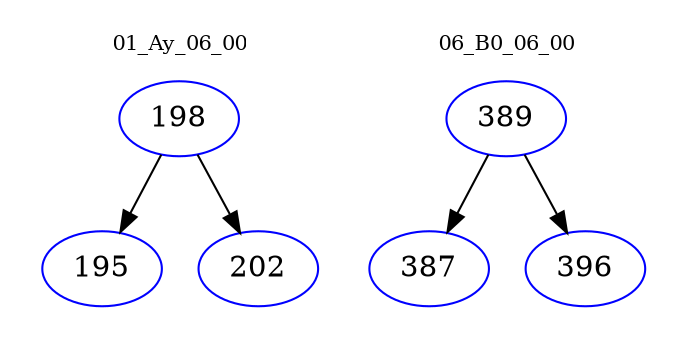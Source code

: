 digraph{
subgraph cluster_0 {
color = white
label = "01_Ay_06_00";
fontsize=10;
T0_198 [label="198", color="blue"]
T0_198 -> T0_195 [color="black"]
T0_195 [label="195", color="blue"]
T0_198 -> T0_202 [color="black"]
T0_202 [label="202", color="blue"]
}
subgraph cluster_1 {
color = white
label = "06_B0_06_00";
fontsize=10;
T1_389 [label="389", color="blue"]
T1_389 -> T1_387 [color="black"]
T1_387 [label="387", color="blue"]
T1_389 -> T1_396 [color="black"]
T1_396 [label="396", color="blue"]
}
}
